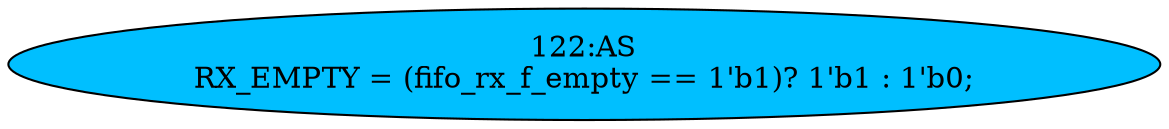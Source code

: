 strict digraph "" {
	node [label="\N"];
	"122:AS"	 [ast="<pyverilog.vparser.ast.Assign object at 0x7f093246f350>",
		def_var="['RX_EMPTY']",
		fillcolor=deepskyblue,
		label="122:AS
RX_EMPTY = (fifo_rx_f_empty == 1'b1)? 1'b1 : 1'b0;",
		statements="[]",
		style=filled,
		typ=Assign,
		use_var="['fifo_rx_f_empty']"];
}
